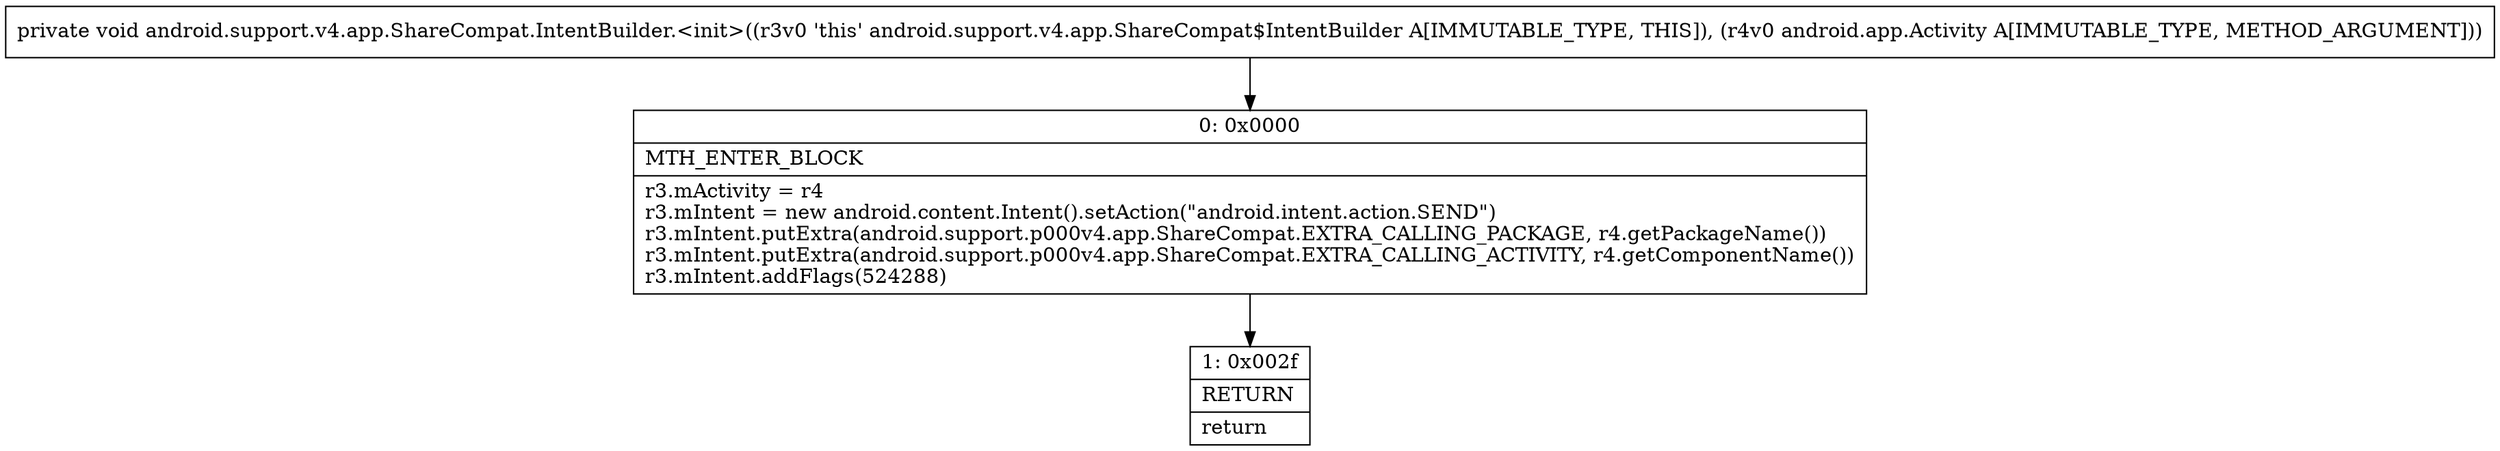 digraph "CFG forandroid.support.v4.app.ShareCompat.IntentBuilder.\<init\>(Landroid\/app\/Activity;)V" {
Node_0 [shape=record,label="{0\:\ 0x0000|MTH_ENTER_BLOCK\l|r3.mActivity = r4\lr3.mIntent = new android.content.Intent().setAction(\"android.intent.action.SEND\")\lr3.mIntent.putExtra(android.support.p000v4.app.ShareCompat.EXTRA_CALLING_PACKAGE, r4.getPackageName())\lr3.mIntent.putExtra(android.support.p000v4.app.ShareCompat.EXTRA_CALLING_ACTIVITY, r4.getComponentName())\lr3.mIntent.addFlags(524288)\l}"];
Node_1 [shape=record,label="{1\:\ 0x002f|RETURN\l|return\l}"];
MethodNode[shape=record,label="{private void android.support.v4.app.ShareCompat.IntentBuilder.\<init\>((r3v0 'this' android.support.v4.app.ShareCompat$IntentBuilder A[IMMUTABLE_TYPE, THIS]), (r4v0 android.app.Activity A[IMMUTABLE_TYPE, METHOD_ARGUMENT])) }"];
MethodNode -> Node_0;
Node_0 -> Node_1;
}


